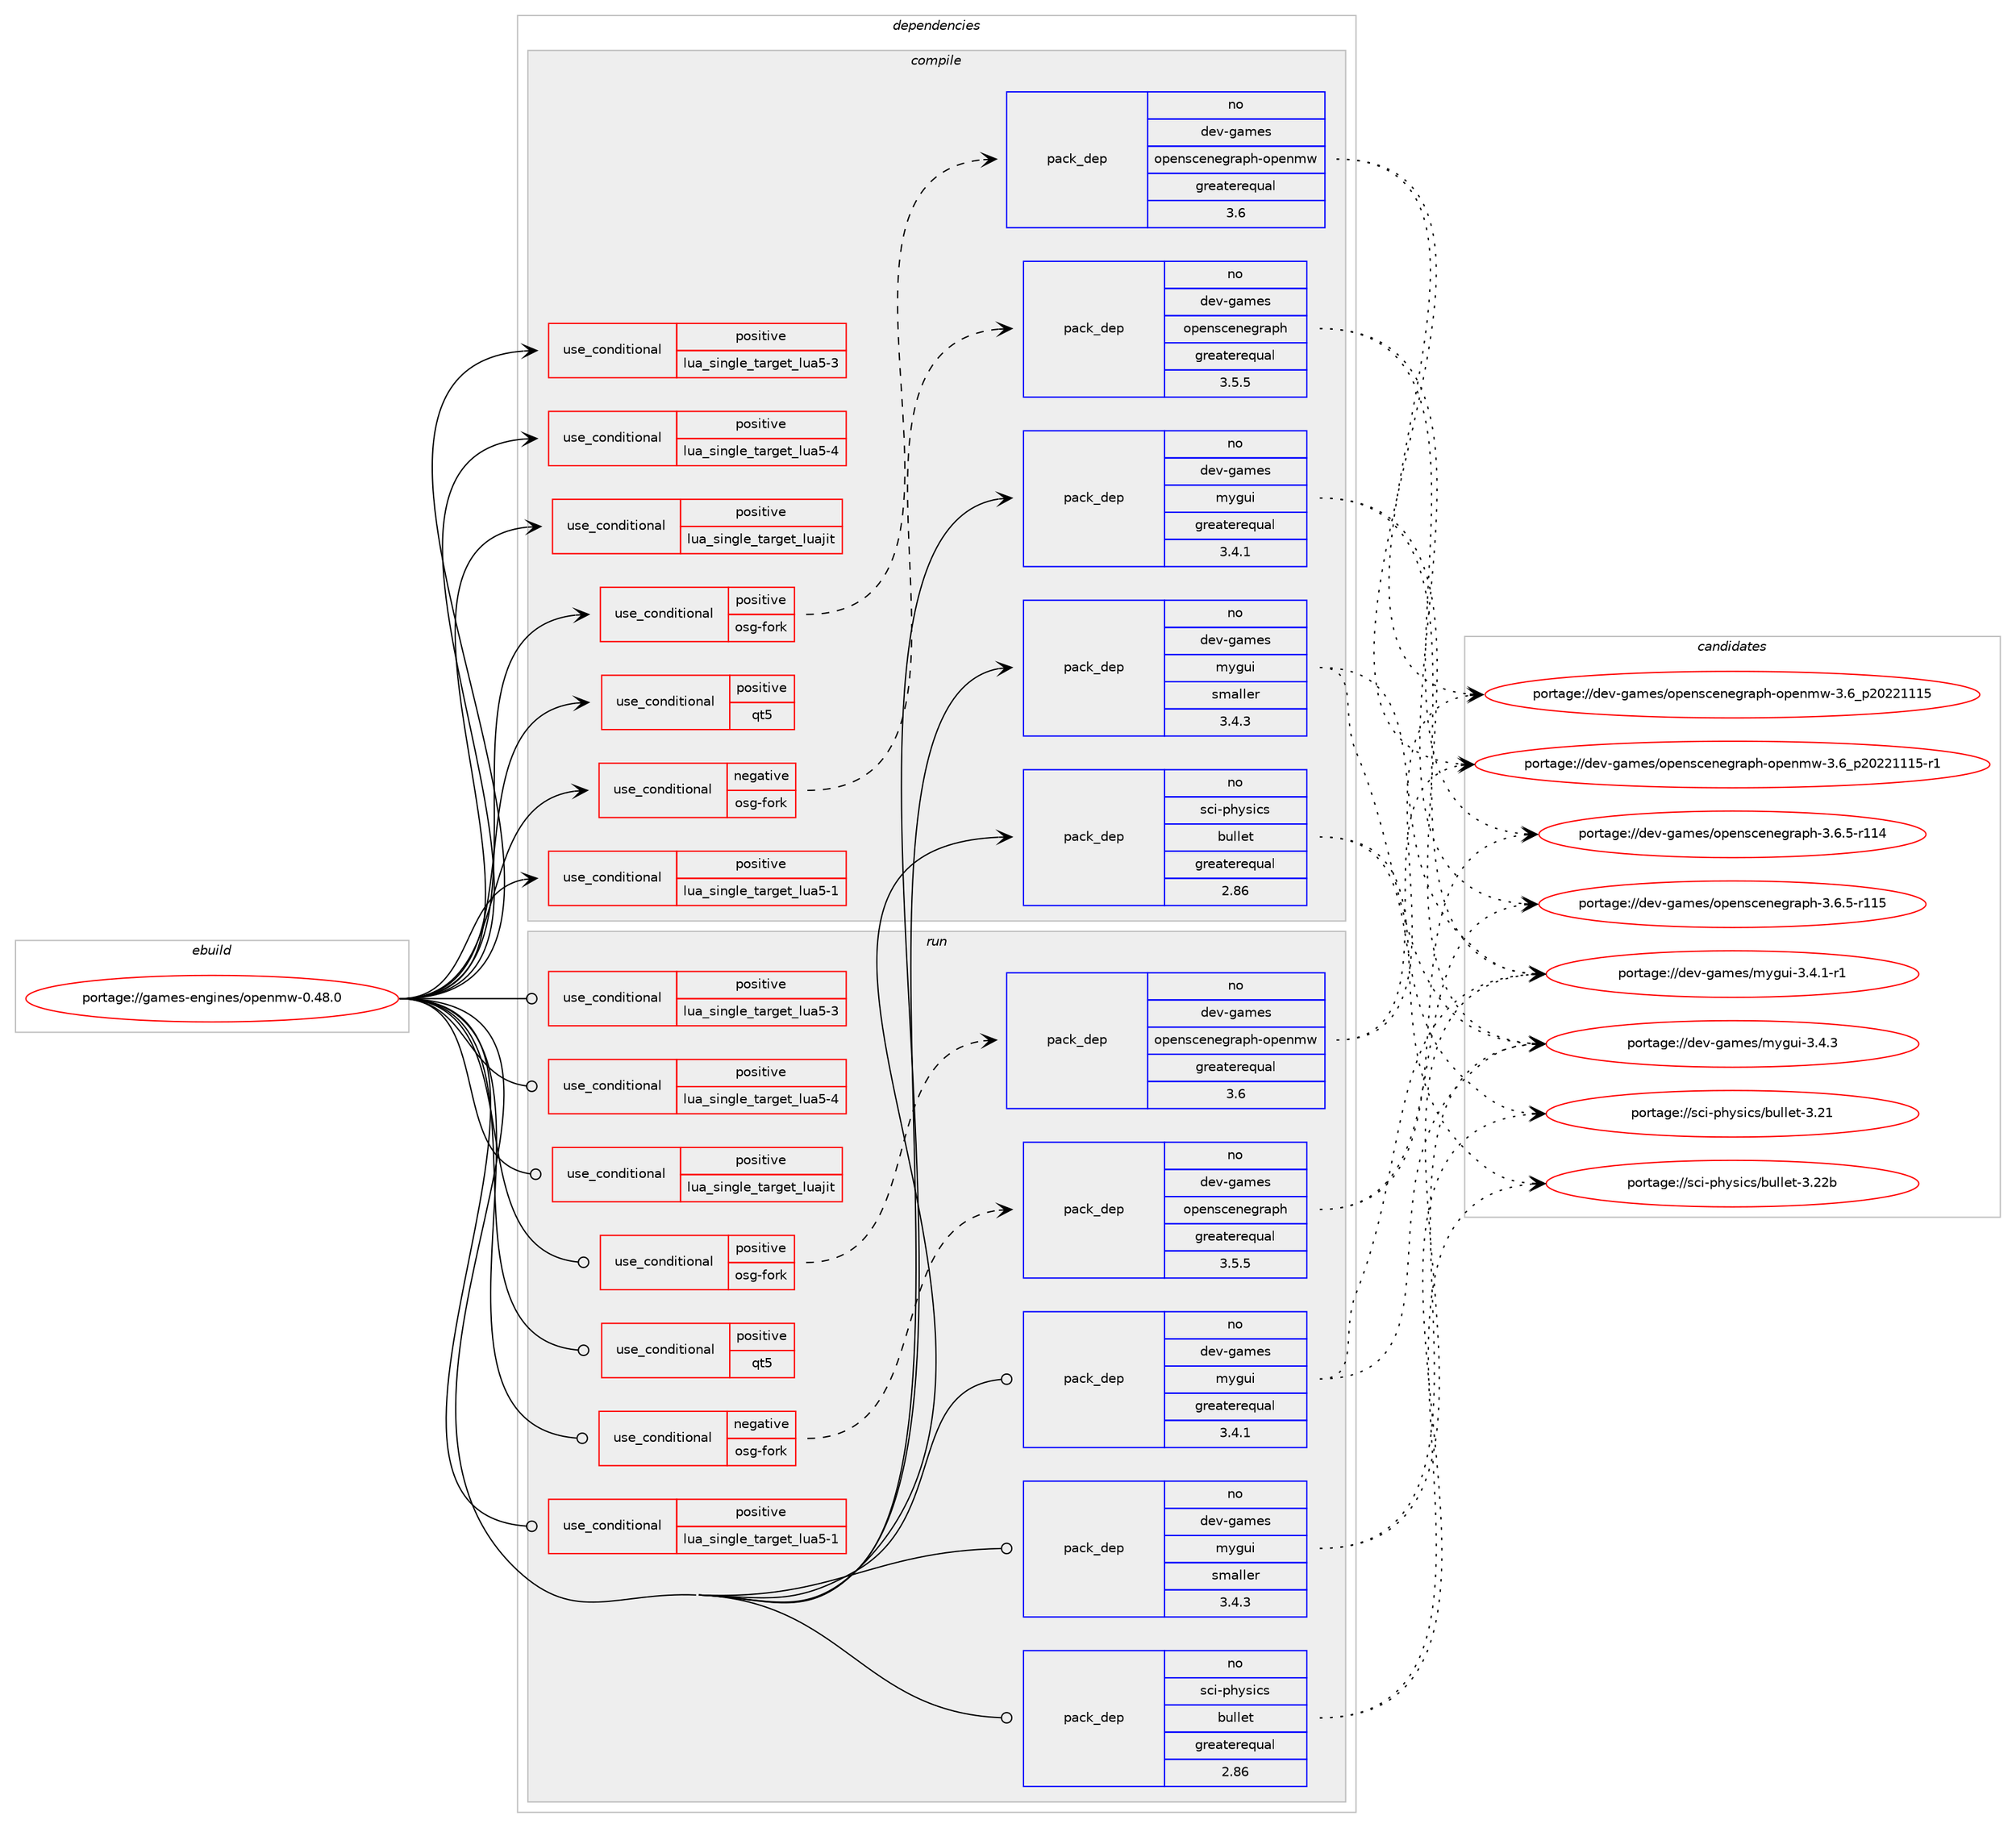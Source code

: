 digraph prolog {

# *************
# Graph options
# *************

newrank=true;
concentrate=true;
compound=true;
graph [rankdir=LR,fontname=Helvetica,fontsize=10,ranksep=1.5];#, ranksep=2.5, nodesep=0.2];
edge  [arrowhead=vee];
node  [fontname=Helvetica,fontsize=10];

# **********
# The ebuild
# **********

subgraph cluster_leftcol {
color=gray;
rank=same;
label=<<i>ebuild</i>>;
id [label="portage://games-engines/openmw-0.48.0", color=red, width=4, href="../games-engines/openmw-0.48.0.svg"];
}

# ****************
# The dependencies
# ****************

subgraph cluster_midcol {
color=gray;
label=<<i>dependencies</i>>;
subgraph cluster_compile {
fillcolor="#eeeeee";
style=filled;
label=<<i>compile</i>>;
subgraph cond62225 {
dependency115242 [label=<<TABLE BORDER="0" CELLBORDER="1" CELLSPACING="0" CELLPADDING="4"><TR><TD ROWSPAN="3" CELLPADDING="10">use_conditional</TD></TR><TR><TD>negative</TD></TR><TR><TD>osg-fork</TD></TR></TABLE>>, shape=none, color=red];
subgraph pack51543 {
dependency115243 [label=<<TABLE BORDER="0" CELLBORDER="1" CELLSPACING="0" CELLPADDING="4" WIDTH="220"><TR><TD ROWSPAN="6" CELLPADDING="30">pack_dep</TD></TR><TR><TD WIDTH="110">no</TD></TR><TR><TD>dev-games</TD></TR><TR><TD>openscenegraph</TD></TR><TR><TD>greaterequal</TD></TR><TR><TD>3.5.5</TD></TR></TABLE>>, shape=none, color=blue];
}
dependency115242:e -> dependency115243:w [weight=20,style="dashed",arrowhead="vee"];
}
id:e -> dependency115242:w [weight=20,style="solid",arrowhead="vee"];
subgraph cond62226 {
dependency115244 [label=<<TABLE BORDER="0" CELLBORDER="1" CELLSPACING="0" CELLPADDING="4"><TR><TD ROWSPAN="3" CELLPADDING="10">use_conditional</TD></TR><TR><TD>positive</TD></TR><TR><TD>lua_single_target_lua5-1</TD></TR></TABLE>>, shape=none, color=red];
# *** BEGIN UNKNOWN DEPENDENCY TYPE (TODO) ***
# dependency115244 -> package_dependency(portage://games-engines/openmw-0.48.0,install,no,dev-lang,lua,none,[,,],[slot(5.1)],[])
# *** END UNKNOWN DEPENDENCY TYPE (TODO) ***

}
id:e -> dependency115244:w [weight=20,style="solid",arrowhead="vee"];
subgraph cond62227 {
dependency115245 [label=<<TABLE BORDER="0" CELLBORDER="1" CELLSPACING="0" CELLPADDING="4"><TR><TD ROWSPAN="3" CELLPADDING="10">use_conditional</TD></TR><TR><TD>positive</TD></TR><TR><TD>lua_single_target_lua5-3</TD></TR></TABLE>>, shape=none, color=red];
# *** BEGIN UNKNOWN DEPENDENCY TYPE (TODO) ***
# dependency115245 -> package_dependency(portage://games-engines/openmw-0.48.0,install,no,dev-lang,lua,none,[,,],[slot(5.3)],[])
# *** END UNKNOWN DEPENDENCY TYPE (TODO) ***

}
id:e -> dependency115245:w [weight=20,style="solid",arrowhead="vee"];
subgraph cond62228 {
dependency115246 [label=<<TABLE BORDER="0" CELLBORDER="1" CELLSPACING="0" CELLPADDING="4"><TR><TD ROWSPAN="3" CELLPADDING="10">use_conditional</TD></TR><TR><TD>positive</TD></TR><TR><TD>lua_single_target_lua5-4</TD></TR></TABLE>>, shape=none, color=red];
# *** BEGIN UNKNOWN DEPENDENCY TYPE (TODO) ***
# dependency115246 -> package_dependency(portage://games-engines/openmw-0.48.0,install,no,dev-lang,lua,none,[,,],[slot(5.4)],[])
# *** END UNKNOWN DEPENDENCY TYPE (TODO) ***

}
id:e -> dependency115246:w [weight=20,style="solid",arrowhead="vee"];
subgraph cond62229 {
dependency115247 [label=<<TABLE BORDER="0" CELLBORDER="1" CELLSPACING="0" CELLPADDING="4"><TR><TD ROWSPAN="3" CELLPADDING="10">use_conditional</TD></TR><TR><TD>positive</TD></TR><TR><TD>lua_single_target_luajit</TD></TR></TABLE>>, shape=none, color=red];
# *** BEGIN UNKNOWN DEPENDENCY TYPE (TODO) ***
# dependency115247 -> package_dependency(portage://games-engines/openmw-0.48.0,install,no,dev-lang,luajit,none,[,,],any_same_slot,[])
# *** END UNKNOWN DEPENDENCY TYPE (TODO) ***

}
id:e -> dependency115247:w [weight=20,style="solid",arrowhead="vee"];
subgraph cond62230 {
dependency115248 [label=<<TABLE BORDER="0" CELLBORDER="1" CELLSPACING="0" CELLPADDING="4"><TR><TD ROWSPAN="3" CELLPADDING="10">use_conditional</TD></TR><TR><TD>positive</TD></TR><TR><TD>osg-fork</TD></TR></TABLE>>, shape=none, color=red];
subgraph pack51544 {
dependency115249 [label=<<TABLE BORDER="0" CELLBORDER="1" CELLSPACING="0" CELLPADDING="4" WIDTH="220"><TR><TD ROWSPAN="6" CELLPADDING="30">pack_dep</TD></TR><TR><TD WIDTH="110">no</TD></TR><TR><TD>dev-games</TD></TR><TR><TD>openscenegraph-openmw</TD></TR><TR><TD>greaterequal</TD></TR><TR><TD>3.6</TD></TR></TABLE>>, shape=none, color=blue];
}
dependency115248:e -> dependency115249:w [weight=20,style="dashed",arrowhead="vee"];
}
id:e -> dependency115248:w [weight=20,style="solid",arrowhead="vee"];
subgraph cond62231 {
dependency115250 [label=<<TABLE BORDER="0" CELLBORDER="1" CELLSPACING="0" CELLPADDING="4"><TR><TD ROWSPAN="3" CELLPADDING="10">use_conditional</TD></TR><TR><TD>positive</TD></TR><TR><TD>qt5</TD></TR></TABLE>>, shape=none, color=red];
# *** BEGIN UNKNOWN DEPENDENCY TYPE (TODO) ***
# dependency115250 -> package_dependency(portage://games-engines/openmw-0.48.0,install,no,app-arch,unshield,none,[,,],[],[])
# *** END UNKNOWN DEPENDENCY TYPE (TODO) ***

# *** BEGIN UNKNOWN DEPENDENCY TYPE (TODO) ***
# dependency115250 -> package_dependency(portage://games-engines/openmw-0.48.0,install,no,dev-qt,qtcore,none,[,,],[slot(5)],[])
# *** END UNKNOWN DEPENDENCY TYPE (TODO) ***

# *** BEGIN UNKNOWN DEPENDENCY TYPE (TODO) ***
# dependency115250 -> package_dependency(portage://games-engines/openmw-0.48.0,install,no,dev-qt,qtgui,none,[,,],[slot(5)],[])
# *** END UNKNOWN DEPENDENCY TYPE (TODO) ***

# *** BEGIN UNKNOWN DEPENDENCY TYPE (TODO) ***
# dependency115250 -> package_dependency(portage://games-engines/openmw-0.48.0,install,no,dev-qt,qtnetwork,none,[,,],[slot(5)],[])
# *** END UNKNOWN DEPENDENCY TYPE (TODO) ***

# *** BEGIN UNKNOWN DEPENDENCY TYPE (TODO) ***
# dependency115250 -> package_dependency(portage://games-engines/openmw-0.48.0,install,no,dev-qt,qtopengl,none,[,,],[slot(5)],[])
# *** END UNKNOWN DEPENDENCY TYPE (TODO) ***

# *** BEGIN UNKNOWN DEPENDENCY TYPE (TODO) ***
# dependency115250 -> package_dependency(portage://games-engines/openmw-0.48.0,install,no,dev-qt,qtwidgets,none,[,,],[slot(5)],[])
# *** END UNKNOWN DEPENDENCY TYPE (TODO) ***

}
id:e -> dependency115250:w [weight=20,style="solid",arrowhead="vee"];
# *** BEGIN UNKNOWN DEPENDENCY TYPE (TODO) ***
# id -> package_dependency(portage://games-engines/openmw-0.48.0,install,no,app-arch,lz4,none,[,,],any_same_slot,[])
# *** END UNKNOWN DEPENDENCY TYPE (TODO) ***

# *** BEGIN UNKNOWN DEPENDENCY TYPE (TODO) ***
# id -> package_dependency(portage://games-engines/openmw-0.48.0,install,no,dev-cpp,sol2,none,[,,],[],[])
# *** END UNKNOWN DEPENDENCY TYPE (TODO) ***

# *** BEGIN UNKNOWN DEPENDENCY TYPE (TODO) ***
# id -> package_dependency(portage://games-engines/openmw-0.48.0,install,no,dev-cpp,yaml-cpp,none,[,,],any_same_slot,[])
# *** END UNKNOWN DEPENDENCY TYPE (TODO) ***

# *** BEGIN UNKNOWN DEPENDENCY TYPE (TODO) ***
# id -> package_dependency(portage://games-engines/openmw-0.48.0,install,no,dev-db,sqlite,none,[,,],[slot(3)],[])
# *** END UNKNOWN DEPENDENCY TYPE (TODO) ***

subgraph pack51545 {
dependency115251 [label=<<TABLE BORDER="0" CELLBORDER="1" CELLSPACING="0" CELLPADDING="4" WIDTH="220"><TR><TD ROWSPAN="6" CELLPADDING="30">pack_dep</TD></TR><TR><TD WIDTH="110">no</TD></TR><TR><TD>dev-games</TD></TR><TR><TD>mygui</TD></TR><TR><TD>greaterequal</TD></TR><TR><TD>3.4.1</TD></TR></TABLE>>, shape=none, color=blue];
}
id:e -> dependency115251:w [weight=20,style="solid",arrowhead="vee"];
subgraph pack51546 {
dependency115252 [label=<<TABLE BORDER="0" CELLBORDER="1" CELLSPACING="0" CELLPADDING="4" WIDTH="220"><TR><TD ROWSPAN="6" CELLPADDING="30">pack_dep</TD></TR><TR><TD WIDTH="110">no</TD></TR><TR><TD>dev-games</TD></TR><TR><TD>mygui</TD></TR><TR><TD>smaller</TD></TR><TR><TD>3.4.3</TD></TR></TABLE>>, shape=none, color=blue];
}
id:e -> dependency115252:w [weight=20,style="solid",arrowhead="vee"];
# *** BEGIN UNKNOWN DEPENDENCY TYPE (TODO) ***
# id -> package_dependency(portage://games-engines/openmw-0.48.0,install,no,dev-games,recastnavigation,none,[,,],any_same_slot,[])
# *** END UNKNOWN DEPENDENCY TYPE (TODO) ***

# *** BEGIN UNKNOWN DEPENDENCY TYPE (TODO) ***
# id -> package_dependency(portage://games-engines/openmw-0.48.0,install,no,dev-libs,boost,none,[,,],any_same_slot,[use(enable(zlib),none)])
# *** END UNKNOWN DEPENDENCY TYPE (TODO) ***

# *** BEGIN UNKNOWN DEPENDENCY TYPE (TODO) ***
# id -> package_dependency(portage://games-engines/openmw-0.48.0,install,no,dev-libs,icu,none,[,,],any_same_slot,[])
# *** END UNKNOWN DEPENDENCY TYPE (TODO) ***

# *** BEGIN UNKNOWN DEPENDENCY TYPE (TODO) ***
# id -> package_dependency(portage://games-engines/openmw-0.48.0,install,no,dev-libs,tinyxml,none,[,,],[],[use(enable(stl),none)])
# *** END UNKNOWN DEPENDENCY TYPE (TODO) ***

# *** BEGIN UNKNOWN DEPENDENCY TYPE (TODO) ***
# id -> package_dependency(portage://games-engines/openmw-0.48.0,install,no,media-libs,libsdl2,none,[,,],[],[use(enable(joystick),none),use(enable(opengl),none),use(enable(video),none)])
# *** END UNKNOWN DEPENDENCY TYPE (TODO) ***

# *** BEGIN UNKNOWN DEPENDENCY TYPE (TODO) ***
# id -> package_dependency(portage://games-engines/openmw-0.48.0,install,no,media-libs,openal,none,[,,],[],[])
# *** END UNKNOWN DEPENDENCY TYPE (TODO) ***

# *** BEGIN UNKNOWN DEPENDENCY TYPE (TODO) ***
# id -> package_dependency(portage://games-engines/openmw-0.48.0,install,no,media-video,ffmpeg,none,[,,],any_same_slot,[])
# *** END UNKNOWN DEPENDENCY TYPE (TODO) ***

subgraph pack51547 {
dependency115253 [label=<<TABLE BORDER="0" CELLBORDER="1" CELLSPACING="0" CELLPADDING="4" WIDTH="220"><TR><TD ROWSPAN="6" CELLPADDING="30">pack_dep</TD></TR><TR><TD WIDTH="110">no</TD></TR><TR><TD>sci-physics</TD></TR><TR><TD>bullet</TD></TR><TR><TD>greaterequal</TD></TR><TR><TD>2.86</TD></TR></TABLE>>, shape=none, color=blue];
}
id:e -> dependency115253:w [weight=20,style="solid",arrowhead="vee"];
# *** BEGIN UNKNOWN DEPENDENCY TYPE (TODO) ***
# id -> package_dependency(portage://games-engines/openmw-0.48.0,install,no,virtual,opengl,none,[,,],[],[])
# *** END UNKNOWN DEPENDENCY TYPE (TODO) ***

}
subgraph cluster_compileandrun {
fillcolor="#eeeeee";
style=filled;
label=<<i>compile and run</i>>;
}
subgraph cluster_run {
fillcolor="#eeeeee";
style=filled;
label=<<i>run</i>>;
subgraph cond62232 {
dependency115254 [label=<<TABLE BORDER="0" CELLBORDER="1" CELLSPACING="0" CELLPADDING="4"><TR><TD ROWSPAN="3" CELLPADDING="10">use_conditional</TD></TR><TR><TD>negative</TD></TR><TR><TD>osg-fork</TD></TR></TABLE>>, shape=none, color=red];
subgraph pack51548 {
dependency115255 [label=<<TABLE BORDER="0" CELLBORDER="1" CELLSPACING="0" CELLPADDING="4" WIDTH="220"><TR><TD ROWSPAN="6" CELLPADDING="30">pack_dep</TD></TR><TR><TD WIDTH="110">no</TD></TR><TR><TD>dev-games</TD></TR><TR><TD>openscenegraph</TD></TR><TR><TD>greaterequal</TD></TR><TR><TD>3.5.5</TD></TR></TABLE>>, shape=none, color=blue];
}
dependency115254:e -> dependency115255:w [weight=20,style="dashed",arrowhead="vee"];
}
id:e -> dependency115254:w [weight=20,style="solid",arrowhead="odot"];
subgraph cond62233 {
dependency115256 [label=<<TABLE BORDER="0" CELLBORDER="1" CELLSPACING="0" CELLPADDING="4"><TR><TD ROWSPAN="3" CELLPADDING="10">use_conditional</TD></TR><TR><TD>positive</TD></TR><TR><TD>lua_single_target_lua5-1</TD></TR></TABLE>>, shape=none, color=red];
# *** BEGIN UNKNOWN DEPENDENCY TYPE (TODO) ***
# dependency115256 -> package_dependency(portage://games-engines/openmw-0.48.0,run,no,dev-lang,lua,none,[,,],[slot(5.1)],[])
# *** END UNKNOWN DEPENDENCY TYPE (TODO) ***

}
id:e -> dependency115256:w [weight=20,style="solid",arrowhead="odot"];
subgraph cond62234 {
dependency115257 [label=<<TABLE BORDER="0" CELLBORDER="1" CELLSPACING="0" CELLPADDING="4"><TR><TD ROWSPAN="3" CELLPADDING="10">use_conditional</TD></TR><TR><TD>positive</TD></TR><TR><TD>lua_single_target_lua5-3</TD></TR></TABLE>>, shape=none, color=red];
# *** BEGIN UNKNOWN DEPENDENCY TYPE (TODO) ***
# dependency115257 -> package_dependency(portage://games-engines/openmw-0.48.0,run,no,dev-lang,lua,none,[,,],[slot(5.3)],[])
# *** END UNKNOWN DEPENDENCY TYPE (TODO) ***

}
id:e -> dependency115257:w [weight=20,style="solid",arrowhead="odot"];
subgraph cond62235 {
dependency115258 [label=<<TABLE BORDER="0" CELLBORDER="1" CELLSPACING="0" CELLPADDING="4"><TR><TD ROWSPAN="3" CELLPADDING="10">use_conditional</TD></TR><TR><TD>positive</TD></TR><TR><TD>lua_single_target_lua5-4</TD></TR></TABLE>>, shape=none, color=red];
# *** BEGIN UNKNOWN DEPENDENCY TYPE (TODO) ***
# dependency115258 -> package_dependency(portage://games-engines/openmw-0.48.0,run,no,dev-lang,lua,none,[,,],[slot(5.4)],[])
# *** END UNKNOWN DEPENDENCY TYPE (TODO) ***

}
id:e -> dependency115258:w [weight=20,style="solid",arrowhead="odot"];
subgraph cond62236 {
dependency115259 [label=<<TABLE BORDER="0" CELLBORDER="1" CELLSPACING="0" CELLPADDING="4"><TR><TD ROWSPAN="3" CELLPADDING="10">use_conditional</TD></TR><TR><TD>positive</TD></TR><TR><TD>lua_single_target_luajit</TD></TR></TABLE>>, shape=none, color=red];
# *** BEGIN UNKNOWN DEPENDENCY TYPE (TODO) ***
# dependency115259 -> package_dependency(portage://games-engines/openmw-0.48.0,run,no,dev-lang,luajit,none,[,,],any_same_slot,[])
# *** END UNKNOWN DEPENDENCY TYPE (TODO) ***

}
id:e -> dependency115259:w [weight=20,style="solid",arrowhead="odot"];
subgraph cond62237 {
dependency115260 [label=<<TABLE BORDER="0" CELLBORDER="1" CELLSPACING="0" CELLPADDING="4"><TR><TD ROWSPAN="3" CELLPADDING="10">use_conditional</TD></TR><TR><TD>positive</TD></TR><TR><TD>osg-fork</TD></TR></TABLE>>, shape=none, color=red];
subgraph pack51549 {
dependency115261 [label=<<TABLE BORDER="0" CELLBORDER="1" CELLSPACING="0" CELLPADDING="4" WIDTH="220"><TR><TD ROWSPAN="6" CELLPADDING="30">pack_dep</TD></TR><TR><TD WIDTH="110">no</TD></TR><TR><TD>dev-games</TD></TR><TR><TD>openscenegraph-openmw</TD></TR><TR><TD>greaterequal</TD></TR><TR><TD>3.6</TD></TR></TABLE>>, shape=none, color=blue];
}
dependency115260:e -> dependency115261:w [weight=20,style="dashed",arrowhead="vee"];
}
id:e -> dependency115260:w [weight=20,style="solid",arrowhead="odot"];
subgraph cond62238 {
dependency115262 [label=<<TABLE BORDER="0" CELLBORDER="1" CELLSPACING="0" CELLPADDING="4"><TR><TD ROWSPAN="3" CELLPADDING="10">use_conditional</TD></TR><TR><TD>positive</TD></TR><TR><TD>qt5</TD></TR></TABLE>>, shape=none, color=red];
# *** BEGIN UNKNOWN DEPENDENCY TYPE (TODO) ***
# dependency115262 -> package_dependency(portage://games-engines/openmw-0.48.0,run,no,app-arch,unshield,none,[,,],[],[])
# *** END UNKNOWN DEPENDENCY TYPE (TODO) ***

# *** BEGIN UNKNOWN DEPENDENCY TYPE (TODO) ***
# dependency115262 -> package_dependency(portage://games-engines/openmw-0.48.0,run,no,dev-qt,qtcore,none,[,,],[slot(5)],[])
# *** END UNKNOWN DEPENDENCY TYPE (TODO) ***

# *** BEGIN UNKNOWN DEPENDENCY TYPE (TODO) ***
# dependency115262 -> package_dependency(portage://games-engines/openmw-0.48.0,run,no,dev-qt,qtgui,none,[,,],[slot(5)],[])
# *** END UNKNOWN DEPENDENCY TYPE (TODO) ***

# *** BEGIN UNKNOWN DEPENDENCY TYPE (TODO) ***
# dependency115262 -> package_dependency(portage://games-engines/openmw-0.48.0,run,no,dev-qt,qtnetwork,none,[,,],[slot(5)],[])
# *** END UNKNOWN DEPENDENCY TYPE (TODO) ***

# *** BEGIN UNKNOWN DEPENDENCY TYPE (TODO) ***
# dependency115262 -> package_dependency(portage://games-engines/openmw-0.48.0,run,no,dev-qt,qtopengl,none,[,,],[slot(5)],[])
# *** END UNKNOWN DEPENDENCY TYPE (TODO) ***

# *** BEGIN UNKNOWN DEPENDENCY TYPE (TODO) ***
# dependency115262 -> package_dependency(portage://games-engines/openmw-0.48.0,run,no,dev-qt,qtwidgets,none,[,,],[slot(5)],[])
# *** END UNKNOWN DEPENDENCY TYPE (TODO) ***

}
id:e -> dependency115262:w [weight=20,style="solid",arrowhead="odot"];
# *** BEGIN UNKNOWN DEPENDENCY TYPE (TODO) ***
# id -> package_dependency(portage://games-engines/openmw-0.48.0,run,no,app-arch,lz4,none,[,,],any_same_slot,[])
# *** END UNKNOWN DEPENDENCY TYPE (TODO) ***

# *** BEGIN UNKNOWN DEPENDENCY TYPE (TODO) ***
# id -> package_dependency(portage://games-engines/openmw-0.48.0,run,no,dev-cpp,yaml-cpp,none,[,,],any_same_slot,[])
# *** END UNKNOWN DEPENDENCY TYPE (TODO) ***

# *** BEGIN UNKNOWN DEPENDENCY TYPE (TODO) ***
# id -> package_dependency(portage://games-engines/openmw-0.48.0,run,no,dev-db,sqlite,none,[,,],[slot(3)],[])
# *** END UNKNOWN DEPENDENCY TYPE (TODO) ***

subgraph pack51550 {
dependency115263 [label=<<TABLE BORDER="0" CELLBORDER="1" CELLSPACING="0" CELLPADDING="4" WIDTH="220"><TR><TD ROWSPAN="6" CELLPADDING="30">pack_dep</TD></TR><TR><TD WIDTH="110">no</TD></TR><TR><TD>dev-games</TD></TR><TR><TD>mygui</TD></TR><TR><TD>greaterequal</TD></TR><TR><TD>3.4.1</TD></TR></TABLE>>, shape=none, color=blue];
}
id:e -> dependency115263:w [weight=20,style="solid",arrowhead="odot"];
subgraph pack51551 {
dependency115264 [label=<<TABLE BORDER="0" CELLBORDER="1" CELLSPACING="0" CELLPADDING="4" WIDTH="220"><TR><TD ROWSPAN="6" CELLPADDING="30">pack_dep</TD></TR><TR><TD WIDTH="110">no</TD></TR><TR><TD>dev-games</TD></TR><TR><TD>mygui</TD></TR><TR><TD>smaller</TD></TR><TR><TD>3.4.3</TD></TR></TABLE>>, shape=none, color=blue];
}
id:e -> dependency115264:w [weight=20,style="solid",arrowhead="odot"];
# *** BEGIN UNKNOWN DEPENDENCY TYPE (TODO) ***
# id -> package_dependency(portage://games-engines/openmw-0.48.0,run,no,dev-games,recastnavigation,none,[,,],any_same_slot,[])
# *** END UNKNOWN DEPENDENCY TYPE (TODO) ***

# *** BEGIN UNKNOWN DEPENDENCY TYPE (TODO) ***
# id -> package_dependency(portage://games-engines/openmw-0.48.0,run,no,dev-libs,boost,none,[,,],any_same_slot,[use(enable(zlib),none)])
# *** END UNKNOWN DEPENDENCY TYPE (TODO) ***

# *** BEGIN UNKNOWN DEPENDENCY TYPE (TODO) ***
# id -> package_dependency(portage://games-engines/openmw-0.48.0,run,no,dev-libs,icu,none,[,,],any_same_slot,[])
# *** END UNKNOWN DEPENDENCY TYPE (TODO) ***

# *** BEGIN UNKNOWN DEPENDENCY TYPE (TODO) ***
# id -> package_dependency(portage://games-engines/openmw-0.48.0,run,no,dev-libs,tinyxml,none,[,,],[],[use(enable(stl),none)])
# *** END UNKNOWN DEPENDENCY TYPE (TODO) ***

# *** BEGIN UNKNOWN DEPENDENCY TYPE (TODO) ***
# id -> package_dependency(portage://games-engines/openmw-0.48.0,run,no,media-libs,libsdl2,none,[,,],[],[use(enable(joystick),none),use(enable(opengl),none),use(enable(video),none)])
# *** END UNKNOWN DEPENDENCY TYPE (TODO) ***

# *** BEGIN UNKNOWN DEPENDENCY TYPE (TODO) ***
# id -> package_dependency(portage://games-engines/openmw-0.48.0,run,no,media-libs,openal,none,[,,],[],[])
# *** END UNKNOWN DEPENDENCY TYPE (TODO) ***

# *** BEGIN UNKNOWN DEPENDENCY TYPE (TODO) ***
# id -> package_dependency(portage://games-engines/openmw-0.48.0,run,no,media-video,ffmpeg,none,[,,],any_same_slot,[])
# *** END UNKNOWN DEPENDENCY TYPE (TODO) ***

subgraph pack51552 {
dependency115265 [label=<<TABLE BORDER="0" CELLBORDER="1" CELLSPACING="0" CELLPADDING="4" WIDTH="220"><TR><TD ROWSPAN="6" CELLPADDING="30">pack_dep</TD></TR><TR><TD WIDTH="110">no</TD></TR><TR><TD>sci-physics</TD></TR><TR><TD>bullet</TD></TR><TR><TD>greaterequal</TD></TR><TR><TD>2.86</TD></TR></TABLE>>, shape=none, color=blue];
}
id:e -> dependency115265:w [weight=20,style="solid",arrowhead="odot"];
# *** BEGIN UNKNOWN DEPENDENCY TYPE (TODO) ***
# id -> package_dependency(portage://games-engines/openmw-0.48.0,run,no,virtual,opengl,none,[,,],[],[])
# *** END UNKNOWN DEPENDENCY TYPE (TODO) ***

}
}

# **************
# The candidates
# **************

subgraph cluster_choices {
rank=same;
color=gray;
label=<<i>candidates</i>>;

subgraph choice51543 {
color=black;
nodesep=1;
choice100101118451039710910111547111112101110115991011101011031149711210445514654465345114494952 [label="portage://dev-games/openscenegraph-3.6.5-r114", color=red, width=4,href="../dev-games/openscenegraph-3.6.5-r114.svg"];
choice100101118451039710910111547111112101110115991011101011031149711210445514654465345114494953 [label="portage://dev-games/openscenegraph-3.6.5-r115", color=red, width=4,href="../dev-games/openscenegraph-3.6.5-r115.svg"];
dependency115243:e -> choice100101118451039710910111547111112101110115991011101011031149711210445514654465345114494952:w [style=dotted,weight="100"];
dependency115243:e -> choice100101118451039710910111547111112101110115991011101011031149711210445514654465345114494953:w [style=dotted,weight="100"];
}
subgraph choice51544 {
color=black;
nodesep=1;
choice10010111845103971091011154711111210111011599101110101103114971121044511111210111010911945514654951125048505049494953 [label="portage://dev-games/openscenegraph-openmw-3.6_p20221115", color=red, width=4,href="../dev-games/openscenegraph-openmw-3.6_p20221115.svg"];
choice100101118451039710910111547111112101110115991011101011031149711210445111112101110109119455146549511250485050494949534511449 [label="portage://dev-games/openscenegraph-openmw-3.6_p20221115-r1", color=red, width=4,href="../dev-games/openscenegraph-openmw-3.6_p20221115-r1.svg"];
dependency115249:e -> choice10010111845103971091011154711111210111011599101110101103114971121044511111210111010911945514654951125048505049494953:w [style=dotted,weight="100"];
dependency115249:e -> choice100101118451039710910111547111112101110115991011101011031149711210445111112101110109119455146549511250485050494949534511449:w [style=dotted,weight="100"];
}
subgraph choice51545 {
color=black;
nodesep=1;
choice1001011184510397109101115471091211031171054551465246494511449 [label="portage://dev-games/mygui-3.4.1-r1", color=red, width=4,href="../dev-games/mygui-3.4.1-r1.svg"];
choice100101118451039710910111547109121103117105455146524651 [label="portage://dev-games/mygui-3.4.3", color=red, width=4,href="../dev-games/mygui-3.4.3.svg"];
dependency115251:e -> choice1001011184510397109101115471091211031171054551465246494511449:w [style=dotted,weight="100"];
dependency115251:e -> choice100101118451039710910111547109121103117105455146524651:w [style=dotted,weight="100"];
}
subgraph choice51546 {
color=black;
nodesep=1;
choice1001011184510397109101115471091211031171054551465246494511449 [label="portage://dev-games/mygui-3.4.1-r1", color=red, width=4,href="../dev-games/mygui-3.4.1-r1.svg"];
choice100101118451039710910111547109121103117105455146524651 [label="portage://dev-games/mygui-3.4.3", color=red, width=4,href="../dev-games/mygui-3.4.3.svg"];
dependency115252:e -> choice1001011184510397109101115471091211031171054551465246494511449:w [style=dotted,weight="100"];
dependency115252:e -> choice100101118451039710910111547109121103117105455146524651:w [style=dotted,weight="100"];
}
subgraph choice51547 {
color=black;
nodesep=1;
choice11599105451121041211151059911547981171081081011164551465049 [label="portage://sci-physics/bullet-3.21", color=red, width=4,href="../sci-physics/bullet-3.21.svg"];
choice1159910545112104121115105991154798117108108101116455146505098 [label="portage://sci-physics/bullet-3.22b", color=red, width=4,href="../sci-physics/bullet-3.22b.svg"];
dependency115253:e -> choice11599105451121041211151059911547981171081081011164551465049:w [style=dotted,weight="100"];
dependency115253:e -> choice1159910545112104121115105991154798117108108101116455146505098:w [style=dotted,weight="100"];
}
subgraph choice51548 {
color=black;
nodesep=1;
choice100101118451039710910111547111112101110115991011101011031149711210445514654465345114494952 [label="portage://dev-games/openscenegraph-3.6.5-r114", color=red, width=4,href="../dev-games/openscenegraph-3.6.5-r114.svg"];
choice100101118451039710910111547111112101110115991011101011031149711210445514654465345114494953 [label="portage://dev-games/openscenegraph-3.6.5-r115", color=red, width=4,href="../dev-games/openscenegraph-3.6.5-r115.svg"];
dependency115255:e -> choice100101118451039710910111547111112101110115991011101011031149711210445514654465345114494952:w [style=dotted,weight="100"];
dependency115255:e -> choice100101118451039710910111547111112101110115991011101011031149711210445514654465345114494953:w [style=dotted,weight="100"];
}
subgraph choice51549 {
color=black;
nodesep=1;
choice10010111845103971091011154711111210111011599101110101103114971121044511111210111010911945514654951125048505049494953 [label="portage://dev-games/openscenegraph-openmw-3.6_p20221115", color=red, width=4,href="../dev-games/openscenegraph-openmw-3.6_p20221115.svg"];
choice100101118451039710910111547111112101110115991011101011031149711210445111112101110109119455146549511250485050494949534511449 [label="portage://dev-games/openscenegraph-openmw-3.6_p20221115-r1", color=red, width=4,href="../dev-games/openscenegraph-openmw-3.6_p20221115-r1.svg"];
dependency115261:e -> choice10010111845103971091011154711111210111011599101110101103114971121044511111210111010911945514654951125048505049494953:w [style=dotted,weight="100"];
dependency115261:e -> choice100101118451039710910111547111112101110115991011101011031149711210445111112101110109119455146549511250485050494949534511449:w [style=dotted,weight="100"];
}
subgraph choice51550 {
color=black;
nodesep=1;
choice1001011184510397109101115471091211031171054551465246494511449 [label="portage://dev-games/mygui-3.4.1-r1", color=red, width=4,href="../dev-games/mygui-3.4.1-r1.svg"];
choice100101118451039710910111547109121103117105455146524651 [label="portage://dev-games/mygui-3.4.3", color=red, width=4,href="../dev-games/mygui-3.4.3.svg"];
dependency115263:e -> choice1001011184510397109101115471091211031171054551465246494511449:w [style=dotted,weight="100"];
dependency115263:e -> choice100101118451039710910111547109121103117105455146524651:w [style=dotted,weight="100"];
}
subgraph choice51551 {
color=black;
nodesep=1;
choice1001011184510397109101115471091211031171054551465246494511449 [label="portage://dev-games/mygui-3.4.1-r1", color=red, width=4,href="../dev-games/mygui-3.4.1-r1.svg"];
choice100101118451039710910111547109121103117105455146524651 [label="portage://dev-games/mygui-3.4.3", color=red, width=4,href="../dev-games/mygui-3.4.3.svg"];
dependency115264:e -> choice1001011184510397109101115471091211031171054551465246494511449:w [style=dotted,weight="100"];
dependency115264:e -> choice100101118451039710910111547109121103117105455146524651:w [style=dotted,weight="100"];
}
subgraph choice51552 {
color=black;
nodesep=1;
choice11599105451121041211151059911547981171081081011164551465049 [label="portage://sci-physics/bullet-3.21", color=red, width=4,href="../sci-physics/bullet-3.21.svg"];
choice1159910545112104121115105991154798117108108101116455146505098 [label="portage://sci-physics/bullet-3.22b", color=red, width=4,href="../sci-physics/bullet-3.22b.svg"];
dependency115265:e -> choice11599105451121041211151059911547981171081081011164551465049:w [style=dotted,weight="100"];
dependency115265:e -> choice1159910545112104121115105991154798117108108101116455146505098:w [style=dotted,weight="100"];
}
}

}
